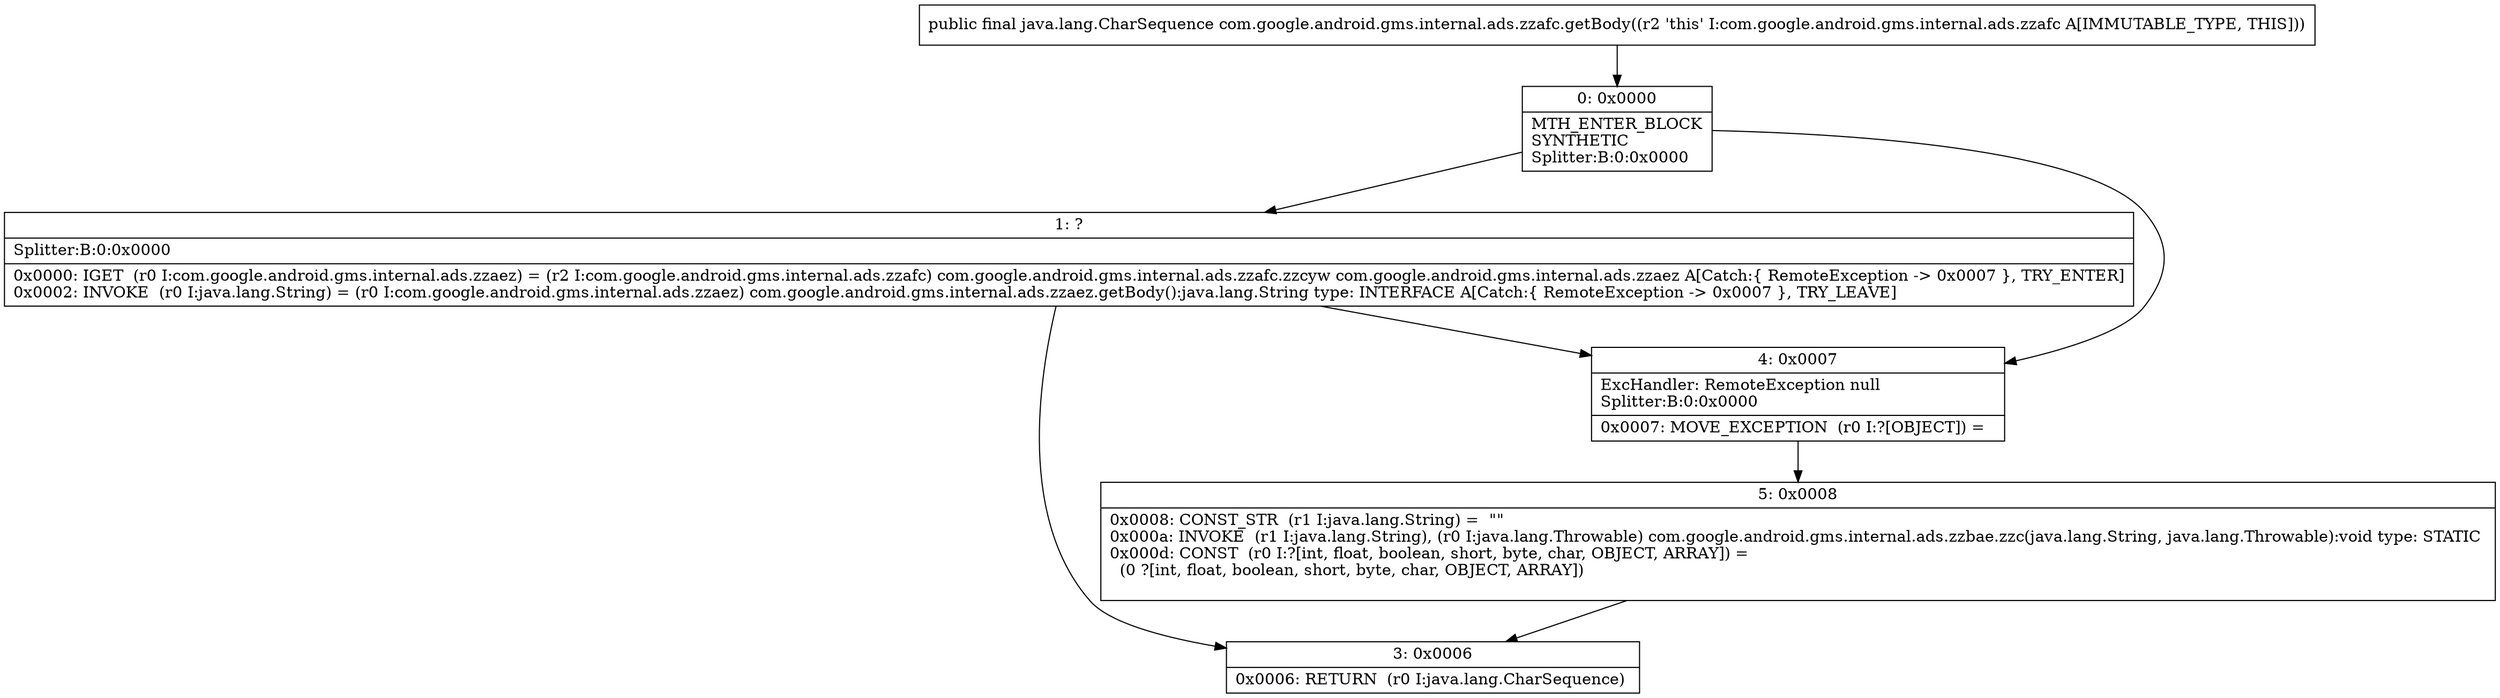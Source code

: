 digraph "CFG forcom.google.android.gms.internal.ads.zzafc.getBody()Ljava\/lang\/CharSequence;" {
Node_0 [shape=record,label="{0\:\ 0x0000|MTH_ENTER_BLOCK\lSYNTHETIC\lSplitter:B:0:0x0000\l}"];
Node_1 [shape=record,label="{1\:\ ?|Splitter:B:0:0x0000\l|0x0000: IGET  (r0 I:com.google.android.gms.internal.ads.zzaez) = (r2 I:com.google.android.gms.internal.ads.zzafc) com.google.android.gms.internal.ads.zzafc.zzcyw com.google.android.gms.internal.ads.zzaez A[Catch:\{ RemoteException \-\> 0x0007 \}, TRY_ENTER]\l0x0002: INVOKE  (r0 I:java.lang.String) = (r0 I:com.google.android.gms.internal.ads.zzaez) com.google.android.gms.internal.ads.zzaez.getBody():java.lang.String type: INTERFACE A[Catch:\{ RemoteException \-\> 0x0007 \}, TRY_LEAVE]\l}"];
Node_3 [shape=record,label="{3\:\ 0x0006|0x0006: RETURN  (r0 I:java.lang.CharSequence) \l}"];
Node_4 [shape=record,label="{4\:\ 0x0007|ExcHandler: RemoteException null\lSplitter:B:0:0x0000\l|0x0007: MOVE_EXCEPTION  (r0 I:?[OBJECT]) =  \l}"];
Node_5 [shape=record,label="{5\:\ 0x0008|0x0008: CONST_STR  (r1 I:java.lang.String) =  \"\" \l0x000a: INVOKE  (r1 I:java.lang.String), (r0 I:java.lang.Throwable) com.google.android.gms.internal.ads.zzbae.zzc(java.lang.String, java.lang.Throwable):void type: STATIC \l0x000d: CONST  (r0 I:?[int, float, boolean, short, byte, char, OBJECT, ARRAY]) = \l  (0 ?[int, float, boolean, short, byte, char, OBJECT, ARRAY])\l \l}"];
MethodNode[shape=record,label="{public final java.lang.CharSequence com.google.android.gms.internal.ads.zzafc.getBody((r2 'this' I:com.google.android.gms.internal.ads.zzafc A[IMMUTABLE_TYPE, THIS])) }"];
MethodNode -> Node_0;
Node_0 -> Node_1;
Node_0 -> Node_4;
Node_1 -> Node_4;
Node_1 -> Node_3;
Node_4 -> Node_5;
Node_5 -> Node_3;
}

